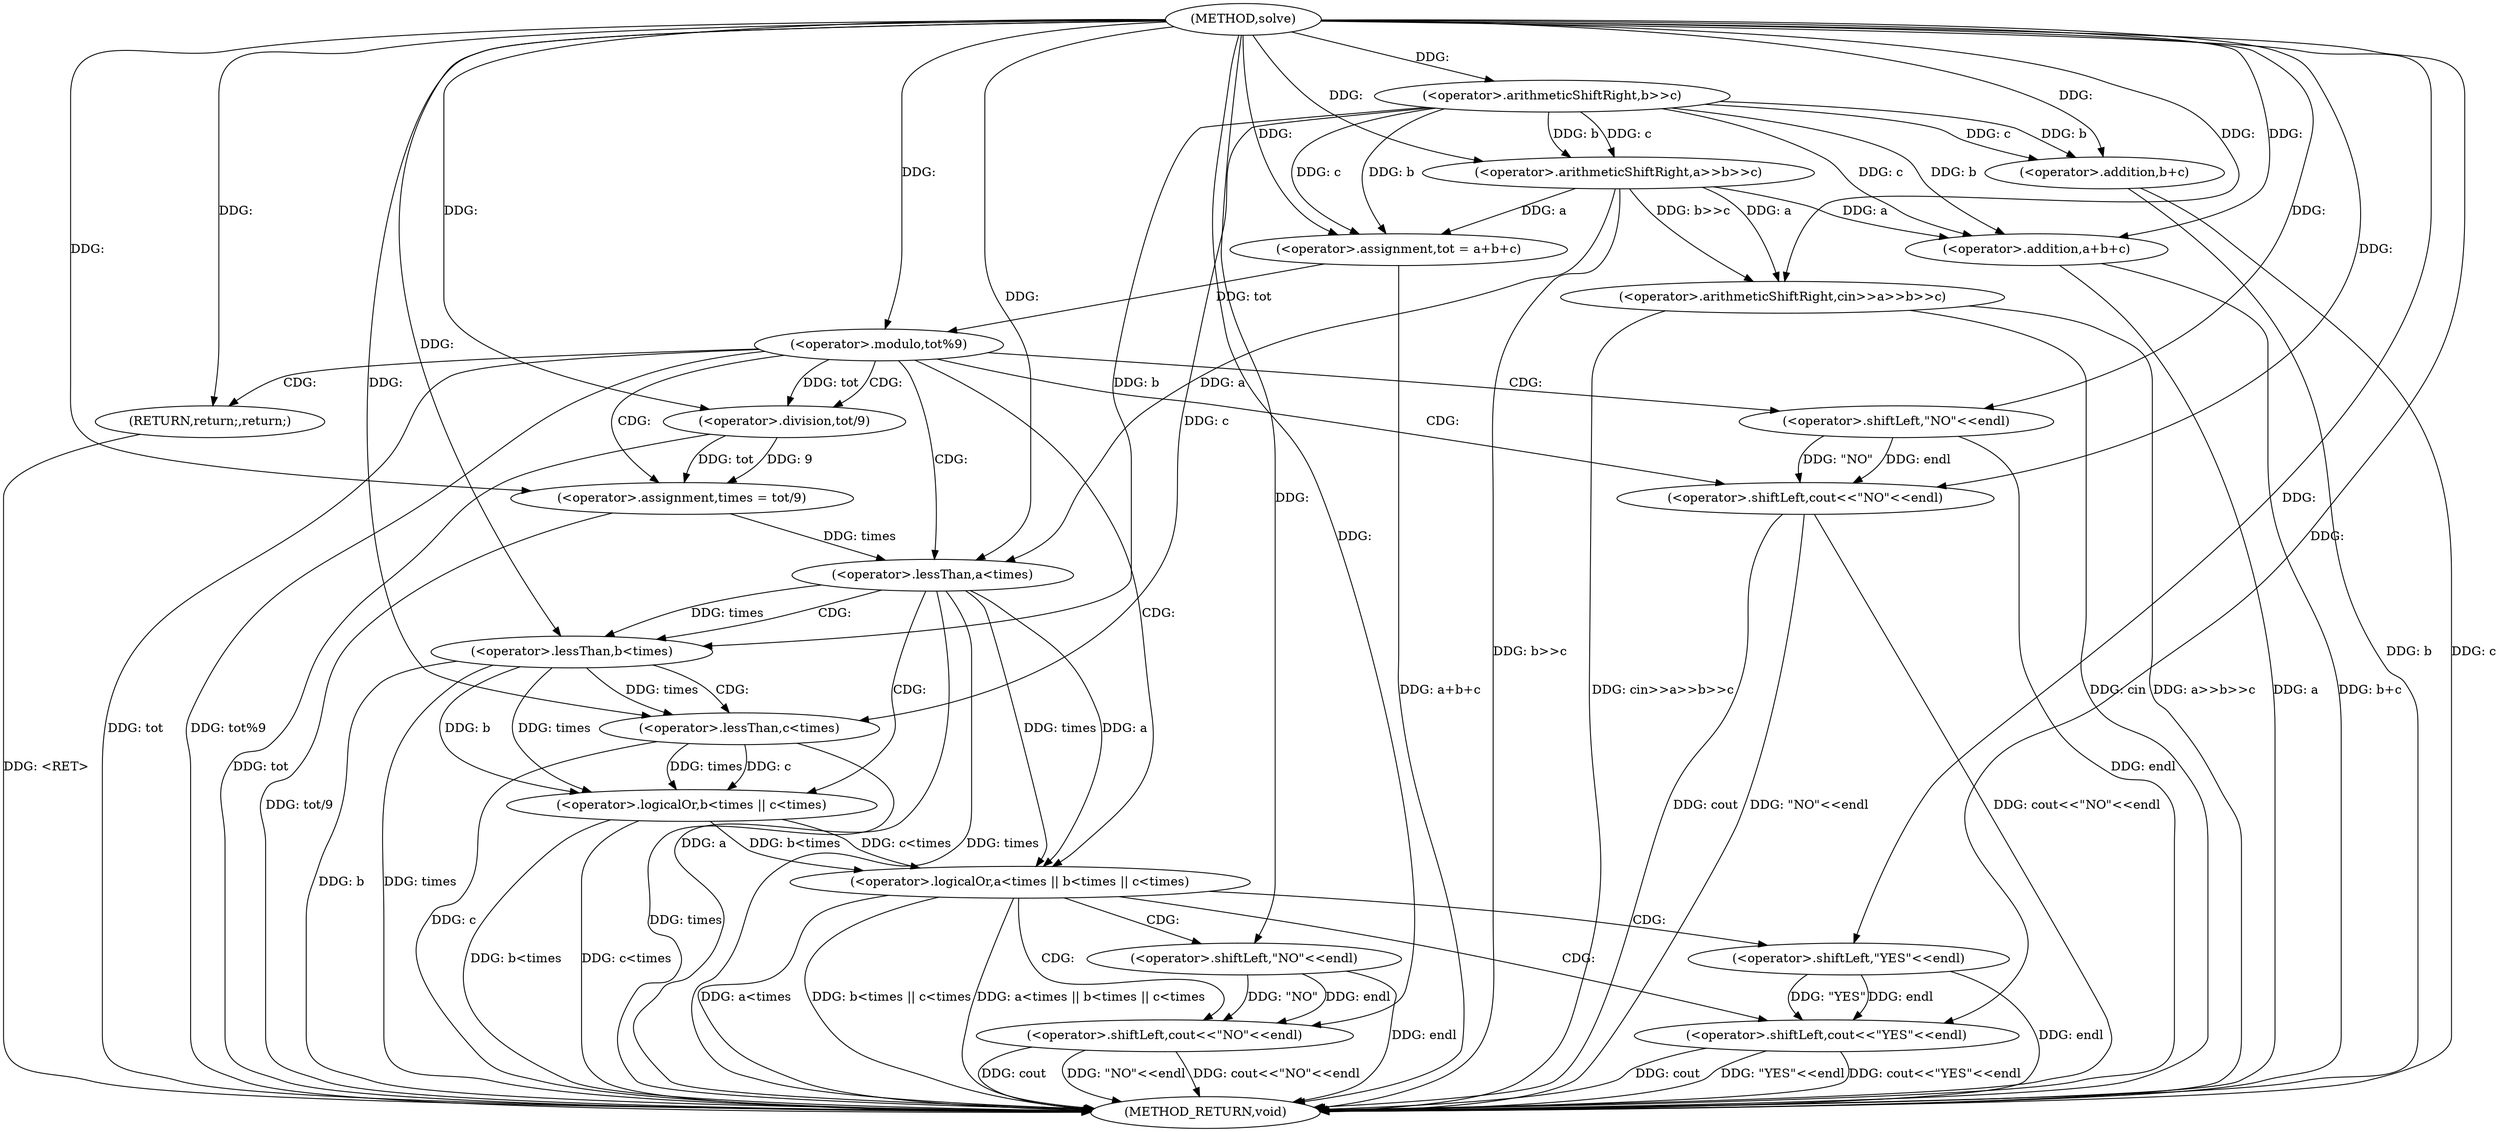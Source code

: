 digraph "solve" {  
"1000113" [label = "(METHOD,solve)" ]
"1000173" [label = "(METHOD_RETURN,void)" ]
"1000118" [label = "(<operator>.arithmeticShiftRight,cin>>a>>b>>c)" ]
"1000126" [label = "(<operator>.assignment,tot = a+b+c)" ]
"1000145" [label = "(<operator>.assignment,times = tot/9)" ]
"1000134" [label = "(<operator>.modulo,tot%9)" ]
"1000151" [label = "(<operator>.logicalOr,a<times || b<times || c<times)" ]
"1000162" [label = "(<operator>.shiftLeft,cout<<\"NO\"<<endl)" ]
"1000120" [label = "(<operator>.arithmeticShiftRight,a>>b>>c)" ]
"1000128" [label = "(<operator>.addition,a+b+c)" ]
"1000138" [label = "(<operator>.shiftLeft,cout<<\"NO\"<<endl)" ]
"1000143" [label = "(RETURN,return;,return;)" ]
"1000147" [label = "(<operator>.division,tot/9)" ]
"1000168" [label = "(<operator>.shiftLeft,cout<<\"YES\"<<endl)" ]
"1000122" [label = "(<operator>.arithmeticShiftRight,b>>c)" ]
"1000130" [label = "(<operator>.addition,b+c)" ]
"1000152" [label = "(<operator>.lessThan,a<times)" ]
"1000155" [label = "(<operator>.logicalOr,b<times || c<times)" ]
"1000164" [label = "(<operator>.shiftLeft,\"NO\"<<endl)" ]
"1000140" [label = "(<operator>.shiftLeft,\"NO\"<<endl)" ]
"1000156" [label = "(<operator>.lessThan,b<times)" ]
"1000159" [label = "(<operator>.lessThan,c<times)" ]
"1000170" [label = "(<operator>.shiftLeft,\"YES\"<<endl)" ]
  "1000120" -> "1000173"  [ label = "DDG: b>>c"] 
  "1000118" -> "1000173"  [ label = "DDG: a>>b>>c"] 
  "1000118" -> "1000173"  [ label = "DDG: cin>>a>>b>>c"] 
  "1000128" -> "1000173"  [ label = "DDG: a"] 
  "1000130" -> "1000173"  [ label = "DDG: b"] 
  "1000130" -> "1000173"  [ label = "DDG: c"] 
  "1000128" -> "1000173"  [ label = "DDG: b+c"] 
  "1000126" -> "1000173"  [ label = "DDG: a+b+c"] 
  "1000134" -> "1000173"  [ label = "DDG: tot"] 
  "1000134" -> "1000173"  [ label = "DDG: tot%9"] 
  "1000147" -> "1000173"  [ label = "DDG: tot"] 
  "1000145" -> "1000173"  [ label = "DDG: tot/9"] 
  "1000152" -> "1000173"  [ label = "DDG: a"] 
  "1000152" -> "1000173"  [ label = "DDG: times"] 
  "1000151" -> "1000173"  [ label = "DDG: a<times"] 
  "1000156" -> "1000173"  [ label = "DDG: b"] 
  "1000156" -> "1000173"  [ label = "DDG: times"] 
  "1000155" -> "1000173"  [ label = "DDG: b<times"] 
  "1000159" -> "1000173"  [ label = "DDG: c"] 
  "1000159" -> "1000173"  [ label = "DDG: times"] 
  "1000155" -> "1000173"  [ label = "DDG: c<times"] 
  "1000151" -> "1000173"  [ label = "DDG: b<times || c<times"] 
  "1000151" -> "1000173"  [ label = "DDG: a<times || b<times || c<times"] 
  "1000168" -> "1000173"  [ label = "DDG: cout"] 
  "1000170" -> "1000173"  [ label = "DDG: endl"] 
  "1000168" -> "1000173"  [ label = "DDG: \"YES\"<<endl"] 
  "1000168" -> "1000173"  [ label = "DDG: cout<<\"YES\"<<endl"] 
  "1000162" -> "1000173"  [ label = "DDG: cout"] 
  "1000164" -> "1000173"  [ label = "DDG: endl"] 
  "1000162" -> "1000173"  [ label = "DDG: \"NO\"<<endl"] 
  "1000162" -> "1000173"  [ label = "DDG: cout<<\"NO\"<<endl"] 
  "1000138" -> "1000173"  [ label = "DDG: cout"] 
  "1000140" -> "1000173"  [ label = "DDG: endl"] 
  "1000138" -> "1000173"  [ label = "DDG: \"NO\"<<endl"] 
  "1000138" -> "1000173"  [ label = "DDG: cout<<\"NO\"<<endl"] 
  "1000143" -> "1000173"  [ label = "DDG: <RET>"] 
  "1000118" -> "1000173"  [ label = "DDG: cin"] 
  "1000120" -> "1000126"  [ label = "DDG: a"] 
  "1000113" -> "1000126"  [ label = "DDG: "] 
  "1000122" -> "1000126"  [ label = "DDG: c"] 
  "1000122" -> "1000126"  [ label = "DDG: b"] 
  "1000147" -> "1000145"  [ label = "DDG: tot"] 
  "1000147" -> "1000145"  [ label = "DDG: 9"] 
  "1000113" -> "1000118"  [ label = "DDG: "] 
  "1000120" -> "1000118"  [ label = "DDG: a"] 
  "1000120" -> "1000118"  [ label = "DDG: b>>c"] 
  "1000113" -> "1000145"  [ label = "DDG: "] 
  "1000113" -> "1000120"  [ label = "DDG: "] 
  "1000122" -> "1000120"  [ label = "DDG: b"] 
  "1000122" -> "1000120"  [ label = "DDG: c"] 
  "1000120" -> "1000128"  [ label = "DDG: a"] 
  "1000113" -> "1000128"  [ label = "DDG: "] 
  "1000122" -> "1000128"  [ label = "DDG: c"] 
  "1000122" -> "1000128"  [ label = "DDG: b"] 
  "1000126" -> "1000134"  [ label = "DDG: tot"] 
  "1000113" -> "1000134"  [ label = "DDG: "] 
  "1000113" -> "1000143"  [ label = "DDG: "] 
  "1000134" -> "1000147"  [ label = "DDG: tot"] 
  "1000113" -> "1000147"  [ label = "DDG: "] 
  "1000152" -> "1000151"  [ label = "DDG: times"] 
  "1000152" -> "1000151"  [ label = "DDG: a"] 
  "1000155" -> "1000151"  [ label = "DDG: b<times"] 
  "1000155" -> "1000151"  [ label = "DDG: c<times"] 
  "1000113" -> "1000162"  [ label = "DDG: "] 
  "1000164" -> "1000162"  [ label = "DDG: \"NO\""] 
  "1000164" -> "1000162"  [ label = "DDG: endl"] 
  "1000113" -> "1000122"  [ label = "DDG: "] 
  "1000122" -> "1000130"  [ label = "DDG: b"] 
  "1000113" -> "1000130"  [ label = "DDG: "] 
  "1000122" -> "1000130"  [ label = "DDG: c"] 
  "1000113" -> "1000138"  [ label = "DDG: "] 
  "1000140" -> "1000138"  [ label = "DDG: endl"] 
  "1000140" -> "1000138"  [ label = "DDG: \"NO\""] 
  "1000113" -> "1000152"  [ label = "DDG: "] 
  "1000120" -> "1000152"  [ label = "DDG: a"] 
  "1000145" -> "1000152"  [ label = "DDG: times"] 
  "1000156" -> "1000155"  [ label = "DDG: b"] 
  "1000156" -> "1000155"  [ label = "DDG: times"] 
  "1000159" -> "1000155"  [ label = "DDG: times"] 
  "1000159" -> "1000155"  [ label = "DDG: c"] 
  "1000113" -> "1000164"  [ label = "DDG: "] 
  "1000113" -> "1000168"  [ label = "DDG: "] 
  "1000170" -> "1000168"  [ label = "DDG: \"YES\""] 
  "1000170" -> "1000168"  [ label = "DDG: endl"] 
  "1000113" -> "1000140"  [ label = "DDG: "] 
  "1000113" -> "1000156"  [ label = "DDG: "] 
  "1000122" -> "1000156"  [ label = "DDG: b"] 
  "1000152" -> "1000156"  [ label = "DDG: times"] 
  "1000113" -> "1000159"  [ label = "DDG: "] 
  "1000122" -> "1000159"  [ label = "DDG: c"] 
  "1000156" -> "1000159"  [ label = "DDG: times"] 
  "1000113" -> "1000170"  [ label = "DDG: "] 
  "1000134" -> "1000143"  [ label = "CDG: "] 
  "1000134" -> "1000147"  [ label = "CDG: "] 
  "1000134" -> "1000151"  [ label = "CDG: "] 
  "1000134" -> "1000145"  [ label = "CDG: "] 
  "1000134" -> "1000152"  [ label = "CDG: "] 
  "1000134" -> "1000140"  [ label = "CDG: "] 
  "1000134" -> "1000138"  [ label = "CDG: "] 
  "1000151" -> "1000168"  [ label = "CDG: "] 
  "1000151" -> "1000164"  [ label = "CDG: "] 
  "1000151" -> "1000170"  [ label = "CDG: "] 
  "1000151" -> "1000162"  [ label = "CDG: "] 
  "1000152" -> "1000155"  [ label = "CDG: "] 
  "1000152" -> "1000156"  [ label = "CDG: "] 
  "1000156" -> "1000159"  [ label = "CDG: "] 
}
